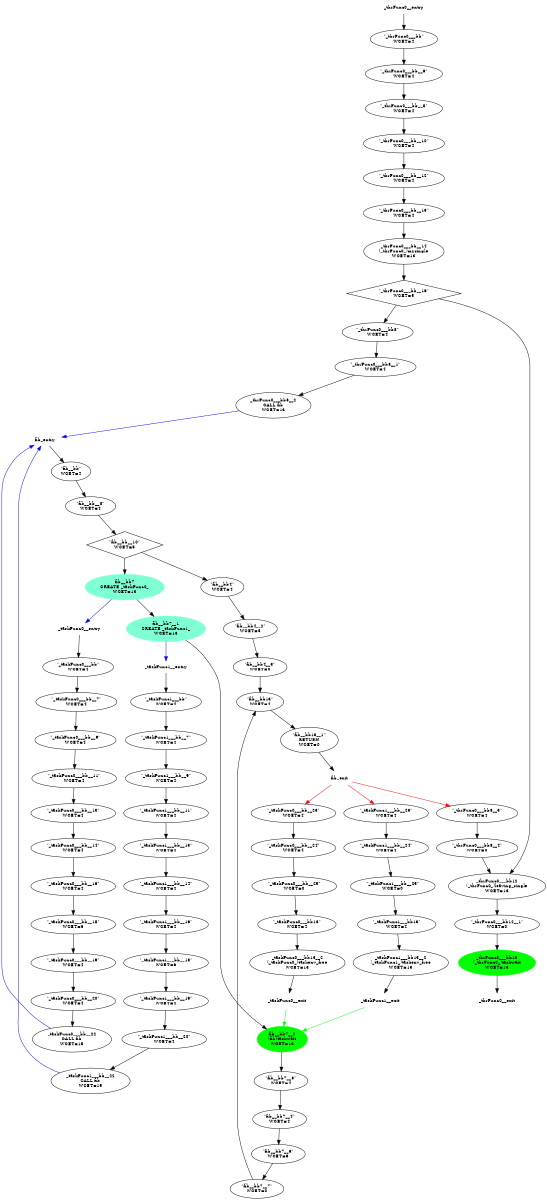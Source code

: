 digraph "CFG" {
fontsize=10;
orientation="portrait";
rankdir="TB";
size="10,8";
_thrFunc0___bb [fontsize=10, label="\"_thrFunc0___bb\"\nWCET=4", width="0.01"];
_thrFunc0___bb__6 [fontsize=10, label="\"_thrFunc0___bb__6\"\nWCET=4", width="0.01"];
_thrFunc0___bb__8 [fontsize=10, label="\"_thrFunc0___bb__8\"\nWCET=4", width="0.01"];
_thrFunc0___bb__10 [fontsize=10, label="\"_thrFunc0___bb__10\"\nWCET=4", width="0.01"];
_thrFunc0___bb__12 [fontsize=10, label="\"_thrFunc0___bb__12\"\nWCET=4", width="0.01"];
_thrFunc0___bb__13 [fontsize=10, label="\"_thrFunc0___bb__13\"\nWCET=4", width="0.01"];
_thrFunc0___bb__14 [fontsize=10, label="_thrFunc0___bb__14\n(_thrFunc0_)mysingle\nWCET=13", width="0.01"];
_thrFunc0___bb__16 [fontsize=10, label="\"_thrFunc0___bb__16\"\nWCET=5", shape=diamond, width="0.01"];
_thrFunc0___bb8 [fontsize=10, label="\"_thrFunc0___bb8\"\nWCET=4", width="0.01"];
_thrFunc0___bb8__1 [fontsize=10, label="\"_thrFunc0___bb8__1\"\nWCET=4", width="0.01"];
_thrFunc0___bb8__2 [fontsize=10, label="_thrFunc0___bb8__2\nCALL fib\nWCET=13", width="0.01"];
_thrFunc0___bb8__3 [fontsize=10, label="\"_thrFunc0___bb8__3\"\nWCET=4", width="0.01"];
_thrFunc0___bb8__4 [fontsize=10, label="\"_thrFunc0___bb8__4\"\nWCET=0", width="0.01"];
_thrFunc0___bb12 [fontsize=10, label="_thrFunc0___bb12\n(_thrFunc0_)leaving_single\nWCET=13", width="0.01"];
_thrFunc0___bb12__1 [fontsize=10, label="\"_thrFunc0___bb12__1\"\nWCET=0", width="0.01"];
_thrFunc0___bb13 [color=green, fontsize=10, label="_thrFunc0___bb13\n(_thrFunc0_)taskwait\nWCET=13", style=filled, width="0.01"];
_thrFunc0__entry [color="white", fontsize=10, height="0.01", label="_thrFunc0__entry", width="0.01"];
_thrFunc0__exit [color="white", fontsize=10, label="_thrFunc0__exit", width="0.01"];
fib__bb [fontsize=10, label="\"fib__bb\"\nWCET=4", width="0.01"];
fib__bb__8 [fontsize=10, label="\"fib__bb__8\"\nWCET=4", width="0.01"];
fib__bb__10 [fontsize=10, label="\"fib__bb__10\"\nWCET=5", shape=diamond, width="0.01"];
fib__bb4 [fontsize=10, label="\"fib__bb4\"\nWCET=4", width="0.01"];
fib__bb4__2 [fontsize=10, label="\"fib__bb4__2\"\nWCET=5", width="0.01"];
fib__bb4__3 [fontsize=10, label="\"fib__bb4__3\"\nWCET=0", width="0.01"];
fib__bb7 [color=aquamarine, fontsize=10, label="fib__bb7\nCREATE _taskFunc0_\nWCET=13", style=filled, width="0.01"];
fib__bb7__1 [color=aquamarine, fontsize=10, label="fib__bb7__1\nCREATE _taskFunc1_\nWCET=13", style=filled, width="0.01"];
fib__bb7__2 [color=green, fontsize=10, label="fib__bb7__2\n(fib)taskwait\nWCET=13", style=filled, width="0.01"];
fib__bb7__3 [fontsize=10, label="\"fib__bb7__3\"\nWCET=4", width="0.01"];
fib__bb7__4 [fontsize=10, label="\"fib__bb7__4\"\nWCET=4", width="0.01"];
fib__bb7__6 [fontsize=10, label="\"fib__bb7__6\"\nWCET=6", width="0.01"];
fib__bb7__7 [fontsize=10, label="\"fib__bb7__7\"\nWCET=0", width="0.01"];
fib__bb13 [fontsize=10, label="\"fib__bb13\"\nWCET=4", width="0.01"];
fib__bb13__1 [fontsize=10, label="\"fib__bb13__1\"\nRETURN\nWCET=0", width="0.01"];
fib_entry [color="white", fontsize=10, height="0.01", label="fib_entry", width="0.01"];
fib_exit [color="white", fontsize=10, label="fib_exit", width="0.01"];
_taskFunc0___bb [fontsize=10, label="\"_taskFunc0___bb\"\nWCET=4", width="0.01"];
_taskFunc0___bb__7 [fontsize=10, label="\"_taskFunc0___bb__7\"\nWCET=4", width="0.01"];
_taskFunc0___bb__9 [fontsize=10, label="\"_taskFunc0___bb__9\"\nWCET=4", width="0.01"];
_taskFunc0___bb__11 [fontsize=10, label="\"_taskFunc0___bb__11\"\nWCET=4", width="0.01"];
_taskFunc0___bb__13 [fontsize=10, label="\"_taskFunc0___bb__13\"\nWCET=4", width="0.01"];
_taskFunc0___bb__14 [fontsize=10, label="\"_taskFunc0___bb__14\"\nWCET=4", width="0.01"];
_taskFunc0___bb__16 [fontsize=10, label="\"_taskFunc0___bb__16\"\nWCET=4", width="0.01"];
_taskFunc0___bb__18 [fontsize=10, label="\"_taskFunc0___bb__18\"\nWCET=6", width="0.01"];
_taskFunc0___bb__19 [fontsize=10, label="\"_taskFunc0___bb__19\"\nWCET=4", width="0.01"];
_taskFunc0___bb__20 [fontsize=10, label="\"_taskFunc0___bb__20\"\nWCET=4", width="0.01"];
_taskFunc0___bb__22 [fontsize=10, label="_taskFunc0___bb__22\nCALL fib\nWCET=15", width="0.01"];
_taskFunc0___bb__23 [fontsize=10, label="\"_taskFunc0___bb__23\"\nWCET=4", width="0.01"];
_taskFunc0___bb__24 [fontsize=10, label="\"_taskFunc0___bb__24\"\nWCET=4", width="0.01"];
_taskFunc0___bb__25 [fontsize=10, label="\"_taskFunc0___bb__25\"\nWCET=0", width="0.01"];
_taskFunc0___bb13 [fontsize=10, label="\"_taskFunc0___bb13\"\nWCET=4", width="0.01"];
_taskFunc0___bb13__2 [fontsize=10, label="_taskFunc0___bb13__2\n(_taskFunc0_)taskenv_free\nWCET=13", width="0.01"];
_taskFunc0__entry [color="white", fontsize=10, height="0.01", label="_taskFunc0__entry", width="0.01"];
_taskFunc0__exit [color="white", fontsize=10, label="_taskFunc0__exit", width="0.01"];
_taskFunc1___bb [fontsize=10, label="\"_taskFunc1___bb\"\nWCET=4", width="0.01"];
_taskFunc1___bb__7 [fontsize=10, label="\"_taskFunc1___bb__7\"\nWCET=4", width="0.01"];
_taskFunc1___bb__9 [fontsize=10, label="\"_taskFunc1___bb__9\"\nWCET=4", width="0.01"];
_taskFunc1___bb__11 [fontsize=10, label="\"_taskFunc1___bb__11\"\nWCET=4", width="0.01"];
_taskFunc1___bb__13 [fontsize=10, label="\"_taskFunc1___bb__13\"\nWCET=4", width="0.01"];
_taskFunc1___bb__14 [fontsize=10, label="\"_taskFunc1___bb__14\"\nWCET=4", width="0.01"];
_taskFunc1___bb__16 [fontsize=10, label="\"_taskFunc1___bb__16\"\nWCET=4", width="0.01"];
_taskFunc1___bb__18 [fontsize=10, label="\"_taskFunc1___bb__18\"\nWCET=6", width="0.01"];
_taskFunc1___bb__19 [fontsize=10, label="\"_taskFunc1___bb__19\"\nWCET=4", width="0.01"];
_taskFunc1___bb__20 [fontsize=10, label="\"_taskFunc1___bb__20\"\nWCET=4", width="0.01"];
_taskFunc1___bb__22 [fontsize=10, label="_taskFunc1___bb__22\nCALL fib\nWCET=15", width="0.01"];
_taskFunc1___bb__23 [fontsize=10, label="\"_taskFunc1___bb__23\"\nWCET=4", width="0.01"];
_taskFunc1___bb__24 [fontsize=10, label="\"_taskFunc1___bb__24\"\nWCET=4", width="0.01"];
_taskFunc1___bb__25 [fontsize=10, label="\"_taskFunc1___bb__25\"\nWCET=0", width="0.01"];
_taskFunc1___bb13 [fontsize=10, label="\"_taskFunc1___bb13\"\nWCET=4", width="0.01"];
_taskFunc1___bb13__2 [fontsize=10, label="_taskFunc1___bb13__2\n(_taskFunc1_)taskenv_free\nWCET=13", width="0.01"];
_taskFunc1__entry [color="white", fontsize=10, height="0.01", label="_taskFunc1__entry", width="0.01"];
_taskFunc1__exit [color="white", fontsize=10, label="_taskFunc1__exit", width="0.01"];
_thrFunc0___bb -> _thrFunc0___bb__6  [key=0];
_thrFunc0___bb__6 -> _thrFunc0___bb__8  [key=0];
_thrFunc0___bb__8 -> _thrFunc0___bb__10  [key=0];
_thrFunc0___bb__10 -> _thrFunc0___bb__12  [key=0];
_thrFunc0___bb__12 -> _thrFunc0___bb__13  [key=0];
_thrFunc0___bb__13 -> _thrFunc0___bb__14  [key=0];
_thrFunc0___bb__14 -> _thrFunc0___bb__16  [key=0];
_thrFunc0___bb__16 -> _thrFunc0___bb8  [key=0];
_thrFunc0___bb__16 -> _thrFunc0___bb12  [key=0];
_thrFunc0___bb8 -> _thrFunc0___bb8__1  [key=0];
_thrFunc0___bb8__1 -> _thrFunc0___bb8__2  [key=0];
_thrFunc0___bb8__2 -> fib_entry  [color=blue, key=0];
_thrFunc0___bb8__3 -> _thrFunc0___bb8__4  [key=0];
_thrFunc0___bb8__4 -> _thrFunc0___bb12  [key=0];
_thrFunc0___bb12 -> _thrFunc0___bb12__1  [key=0];
_thrFunc0___bb12__1 -> _thrFunc0___bb13  [key=0];
_thrFunc0___bb13 -> _thrFunc0__exit  [key=0];
_thrFunc0__entry -> _thrFunc0___bb  [key=0];
fib__bb -> fib__bb__8  [key=0];
fib__bb__8 -> fib__bb__10  [key=0];
fib__bb__10 -> fib__bb4  [key=0];
fib__bb__10 -> fib__bb7  [key=0];
fib__bb4 -> fib__bb4__2  [key=0];
fib__bb4__2 -> fib__bb4__3  [key=0];
fib__bb4__3 -> fib__bb13  [key=0];
fib__bb7 -> fib__bb7__1  [key=0];
fib__bb7 -> _taskFunc0__entry  [color=blue, key=0];
fib__bb7__1 -> fib__bb7__2  [key=0];
fib__bb7__1 -> _taskFunc1__entry  [color=blue, key=0];
fib__bb7__2 -> fib__bb7__3  [key=0];
fib__bb7__3 -> fib__bb7__4  [key=0];
fib__bb7__4 -> fib__bb7__6  [key=0];
fib__bb7__6 -> fib__bb7__7  [key=0];
fib__bb7__7 -> fib__bb13  [key=0];
fib__bb13 -> fib__bb13__1  [key=0];
fib__bb13__1 -> fib_exit  [key=0];
fib_entry -> fib__bb  [key=0];
fib_exit -> _thrFunc0___bb8__3  [color=red, key=0];
fib_exit -> _taskFunc0___bb__23  [color=red, key=0];
fib_exit -> _taskFunc1___bb__23  [color=red, key=0];
_taskFunc0___bb -> _taskFunc0___bb__7  [key=0];
_taskFunc0___bb__7 -> _taskFunc0___bb__9  [key=0];
_taskFunc0___bb__9 -> _taskFunc0___bb__11  [key=0];
_taskFunc0___bb__11 -> _taskFunc0___bb__13  [key=0];
_taskFunc0___bb__13 -> _taskFunc0___bb__14  [key=0];
_taskFunc0___bb__14 -> _taskFunc0___bb__16  [key=0];
_taskFunc0___bb__16 -> _taskFunc0___bb__18  [key=0];
_taskFunc0___bb__18 -> _taskFunc0___bb__19  [key=0];
_taskFunc0___bb__19 -> _taskFunc0___bb__20  [key=0];
_taskFunc0___bb__20 -> _taskFunc0___bb__22  [key=0];
_taskFunc0___bb__22 -> fib_entry  [color=blue, key=0];
_taskFunc0___bb__23 -> _taskFunc0___bb__24  [key=0];
_taskFunc0___bb__24 -> _taskFunc0___bb__25  [key=0];
_taskFunc0___bb__25 -> _taskFunc0___bb13  [key=0];
_taskFunc0___bb13 -> _taskFunc0___bb13__2  [key=0];
_taskFunc0___bb13__2 -> _taskFunc0__exit  [key=0];
_taskFunc0__entry -> _taskFunc0___bb  [key=0];
_taskFunc0__exit -> fib__bb7__2  [color=green, key=0];
_taskFunc1___bb -> _taskFunc1___bb__7  [key=0];
_taskFunc1___bb__7 -> _taskFunc1___bb__9  [key=0];
_taskFunc1___bb__9 -> _taskFunc1___bb__11  [key=0];
_taskFunc1___bb__11 -> _taskFunc1___bb__13  [key=0];
_taskFunc1___bb__13 -> _taskFunc1___bb__14  [key=0];
_taskFunc1___bb__14 -> _taskFunc1___bb__16  [key=0];
_taskFunc1___bb__16 -> _taskFunc1___bb__18  [key=0];
_taskFunc1___bb__18 -> _taskFunc1___bb__19  [key=0];
_taskFunc1___bb__19 -> _taskFunc1___bb__20  [key=0];
_taskFunc1___bb__20 -> _taskFunc1___bb__22  [key=0];
_taskFunc1___bb__22 -> fib_entry  [color=blue, key=0];
_taskFunc1___bb__23 -> _taskFunc1___bb__24  [key=0];
_taskFunc1___bb__24 -> _taskFunc1___bb__25  [key=0];
_taskFunc1___bb__25 -> _taskFunc1___bb13  [key=0];
_taskFunc1___bb13 -> _taskFunc1___bb13__2  [key=0];
_taskFunc1___bb13__2 -> _taskFunc1__exit  [key=0];
_taskFunc1__entry -> _taskFunc1___bb  [key=0];
_taskFunc1__exit -> fib__bb7__2  [color=green, key=0];
}

